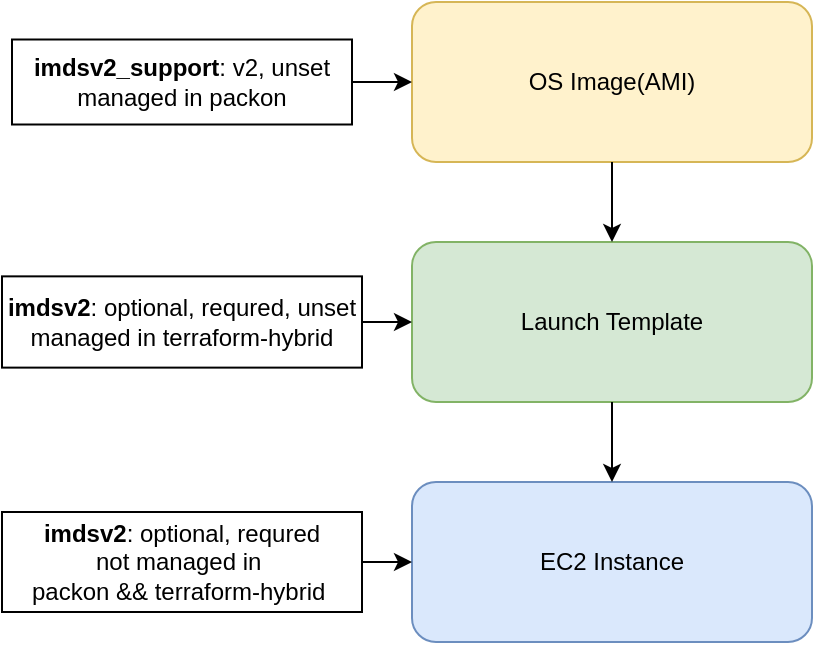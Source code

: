 <mxfile version="24.0.4" type="github" pages="3">
  <diagram name="Page-1" id="pGbOxdvhejuG6cvHP6bT">
    <mxGraphModel dx="1434" dy="795" grid="1" gridSize="10" guides="1" tooltips="1" connect="1" arrows="1" fold="1" page="1" pageScale="1" pageWidth="850" pageHeight="1100" math="0" shadow="0">
      <root>
        <mxCell id="0" />
        <mxCell id="1" parent="0" />
        <mxCell id="qsgLCM90UYcvNnULySri-1" value="OS Image(AMI)" style="rounded=1;whiteSpace=wrap;html=1;fillColor=#fff2cc;strokeColor=#d6b656;" vertex="1" parent="1">
          <mxGeometry x="240" y="160" width="200" height="80" as="geometry" />
        </mxCell>
        <mxCell id="qsgLCM90UYcvNnULySri-2" value="Launch Template" style="rounded=1;whiteSpace=wrap;html=1;fillColor=#d5e8d4;strokeColor=#82b366;" vertex="1" parent="1">
          <mxGeometry x="240" y="280" width="200" height="80" as="geometry" />
        </mxCell>
        <mxCell id="qsgLCM90UYcvNnULySri-3" value="EC2 Instance" style="rounded=1;whiteSpace=wrap;html=1;fillColor=#dae8fc;strokeColor=#6c8ebf;" vertex="1" parent="1">
          <mxGeometry x="240" y="400" width="200" height="80" as="geometry" />
        </mxCell>
        <mxCell id="qsgLCM90UYcvNnULySri-4" value="" style="endArrow=classic;html=1;rounded=0;exitX=0.5;exitY=1;exitDx=0;exitDy=0;entryX=0.5;entryY=0;entryDx=0;entryDy=0;" edge="1" parent="1" source="qsgLCM90UYcvNnULySri-1" target="qsgLCM90UYcvNnULySri-2">
          <mxGeometry width="50" height="50" relative="1" as="geometry">
            <mxPoint x="400" y="430" as="sourcePoint" />
            <mxPoint x="450" y="380" as="targetPoint" />
          </mxGeometry>
        </mxCell>
        <mxCell id="qsgLCM90UYcvNnULySri-7" value="" style="endArrow=classic;html=1;rounded=0;exitX=0.5;exitY=1;exitDx=0;exitDy=0;entryX=0.5;entryY=0;entryDx=0;entryDy=0;" edge="1" parent="1" source="qsgLCM90UYcvNnULySri-2" target="qsgLCM90UYcvNnULySri-3">
          <mxGeometry width="50" height="50" relative="1" as="geometry">
            <mxPoint x="350" y="250" as="sourcePoint" />
            <mxPoint x="350" y="290" as="targetPoint" />
          </mxGeometry>
        </mxCell>
        <mxCell id="qsgLCM90UYcvNnULySri-9" value="&lt;b&gt;imdsv2_support&lt;/b&gt;: v2, unset&lt;div&gt;managed in packon&lt;/div&gt;" style="text;html=1;align=center;verticalAlign=middle;whiteSpace=wrap;rounded=0;fillColor=none;strokeColor=default;" vertex="1" parent="1">
          <mxGeometry x="40" y="178.75" width="170" height="42.5" as="geometry" />
        </mxCell>
        <mxCell id="qsgLCM90UYcvNnULySri-10" value="&lt;b&gt;imdsv2&lt;/b&gt;: optional, requred, unset&lt;div&gt;managed in terraform-hybrid&lt;/div&gt;" style="text;html=1;align=center;verticalAlign=middle;whiteSpace=wrap;rounded=0;fillColor=none;strokeColor=default;" vertex="1" parent="1">
          <mxGeometry x="35" y="297.18" width="180" height="45.63" as="geometry" />
        </mxCell>
        <mxCell id="qsgLCM90UYcvNnULySri-11" value="&lt;b&gt;imdsv2&lt;/b&gt;: optional, requred&lt;div&gt;not managed in&amp;nbsp;&lt;/div&gt;&lt;div&gt;packon &amp;amp;&amp;amp; terraform-hybrid&amp;nbsp;&lt;/div&gt;" style="text;html=1;align=center;verticalAlign=middle;whiteSpace=wrap;rounded=0;fillColor=none;strokeColor=default;" vertex="1" parent="1">
          <mxGeometry x="35" y="415" width="180" height="50" as="geometry" />
        </mxCell>
        <mxCell id="qsgLCM90UYcvNnULySri-12" value="" style="endArrow=classic;html=1;rounded=0;exitX=1;exitY=0.5;exitDx=0;exitDy=0;entryX=0;entryY=0.5;entryDx=0;entryDy=0;" edge="1" parent="1" source="qsgLCM90UYcvNnULySri-9" target="qsgLCM90UYcvNnULySri-1">
          <mxGeometry width="50" height="50" relative="1" as="geometry">
            <mxPoint x="400" y="430" as="sourcePoint" />
            <mxPoint x="450" y="380" as="targetPoint" />
          </mxGeometry>
        </mxCell>
        <mxCell id="qsgLCM90UYcvNnULySri-13" value="" style="endArrow=classic;html=1;rounded=0;exitX=1;exitY=0.5;exitDx=0;exitDy=0;entryX=0;entryY=0.5;entryDx=0;entryDy=0;" edge="1" parent="1" source="qsgLCM90UYcvNnULySri-10" target="qsgLCM90UYcvNnULySri-2">
          <mxGeometry width="50" height="50" relative="1" as="geometry">
            <mxPoint x="400" y="430" as="sourcePoint" />
            <mxPoint x="450" y="380" as="targetPoint" />
          </mxGeometry>
        </mxCell>
        <mxCell id="qsgLCM90UYcvNnULySri-14" value="" style="endArrow=classic;html=1;rounded=0;exitX=1;exitY=0.5;exitDx=0;exitDy=0;entryX=0;entryY=0.5;entryDx=0;entryDy=0;" edge="1" parent="1" source="qsgLCM90UYcvNnULySri-11" target="qsgLCM90UYcvNnULySri-3">
          <mxGeometry width="50" height="50" relative="1" as="geometry">
            <mxPoint x="220" y="210" as="sourcePoint" />
            <mxPoint x="250" y="210" as="targetPoint" />
          </mxGeometry>
        </mxCell>
      </root>
    </mxGraphModel>
  </diagram>
  <diagram id="9MjycMkg6v-yk4EMfEoX" name="Page-2">
    <mxGraphModel dx="1434" dy="795" grid="1" gridSize="10" guides="1" tooltips="1" connect="1" arrows="1" fold="1" page="1" pageScale="1" pageWidth="850" pageHeight="1100" math="0" shadow="0">
      <root>
        <mxCell id="0" />
        <mxCell id="1" parent="0" />
        <mxCell id="gNe8xFG8GBkyROe3n-v3-4" value="" style="group" vertex="1" connectable="0" parent="1">
          <mxGeometry x="35" y="70" width="480" height="420" as="geometry" />
        </mxCell>
        <mxCell id="I1ec-UlRf_Hzmir3y2sW-1" value="OS Image(AMI)" style="rounded=1;whiteSpace=wrap;html=1;fillColor=#fff2cc;strokeColor=#d6b656;" vertex="1" parent="gNe8xFG8GBkyROe3n-v3-4">
          <mxGeometry x="205" y="90" width="200" height="80" as="geometry" />
        </mxCell>
        <mxCell id="I1ec-UlRf_Hzmir3y2sW-2" value="Launch Template" style="rounded=1;whiteSpace=wrap;html=1;fillColor=#d5e8d4;strokeColor=#82b366;" vertex="1" parent="gNe8xFG8GBkyROe3n-v3-4">
          <mxGeometry x="205" y="210" width="200" height="80" as="geometry" />
        </mxCell>
        <mxCell id="I1ec-UlRf_Hzmir3y2sW-3" value="EC2 Instance" style="rounded=1;whiteSpace=wrap;html=1;fillColor=#dae8fc;strokeColor=#6c8ebf;" vertex="1" parent="gNe8xFG8GBkyROe3n-v3-4">
          <mxGeometry x="205" y="330" width="200" height="80" as="geometry" />
        </mxCell>
        <mxCell id="sd0BgO31F__XHnU_FTU--1" value="&lt;b&gt;imdsv2_suport&lt;/b&gt;: unset" style="text;html=1;align=center;verticalAlign=middle;whiteSpace=wrap;rounded=0;fillColor=none;strokeColor=default;" vertex="1" parent="gNe8xFG8GBkyROe3n-v3-4">
          <mxGeometry x="5" y="108.75" width="170" height="41.25" as="geometry" />
        </mxCell>
        <mxCell id="sd0BgO31F__XHnU_FTU--2" value="&lt;b&gt;imdsv2&lt;/b&gt;: unset" style="text;html=1;align=center;verticalAlign=middle;whiteSpace=wrap;rounded=0;fillColor=none;strokeColor=default;" vertex="1" parent="gNe8xFG8GBkyROe3n-v3-4">
          <mxGeometry y="227.18" width="180" height="45.63" as="geometry" />
        </mxCell>
        <mxCell id="sd0BgO31F__XHnU_FTU--3" value="&lt;b&gt;imdsv2&lt;/b&gt;: optional&lt;span style=&quot;background-color: initial;&quot;&gt;&amp;nbsp;&lt;/span&gt;" style="text;html=1;align=center;verticalAlign=middle;whiteSpace=wrap;rounded=0;fillColor=none;strokeColor=default;" vertex="1" parent="gNe8xFG8GBkyROe3n-v3-4">
          <mxGeometry y="345" width="180" height="50" as="geometry" />
        </mxCell>
        <mxCell id="sd0BgO31F__XHnU_FTU--4" value="" style="endArrow=classic;html=1;rounded=0;exitX=1;exitY=0.5;exitDx=0;exitDy=0;" edge="1" parent="gNe8xFG8GBkyROe3n-v3-4" source="sd0BgO31F__XHnU_FTU--1" target="I1ec-UlRf_Hzmir3y2sW-1">
          <mxGeometry width="50" height="50" relative="1" as="geometry">
            <mxPoint x="365" y="360" as="sourcePoint" />
            <mxPoint x="415" y="310" as="targetPoint" />
          </mxGeometry>
        </mxCell>
        <mxCell id="sd0BgO31F__XHnU_FTU--6" value="" style="endArrow=classic;html=1;rounded=0;exitX=1;exitY=0.5;exitDx=0;exitDy=0;entryX=0;entryY=0.5;entryDx=0;entryDy=0;" edge="1" parent="gNe8xFG8GBkyROe3n-v3-4" source="sd0BgO31F__XHnU_FTU--3" target="I1ec-UlRf_Hzmir3y2sW-3">
          <mxGeometry width="50" height="50" relative="1" as="geometry">
            <mxPoint x="365" y="360" as="sourcePoint" />
            <mxPoint x="415" y="310" as="targetPoint" />
          </mxGeometry>
        </mxCell>
        <mxCell id="-3wxBzKBxFurftMvMDBJ-3" value="Centos7 &amp;amp;&amp;amp; Amazon-Linux2" style="text;html=1;align=center;verticalAlign=middle;whiteSpace=wrap;rounded=0;strokeColor=default;" vertex="1" parent="gNe8xFG8GBkyROe3n-v3-4">
          <mxGeometry x="95" width="230" height="60" as="geometry" />
        </mxCell>
        <mxCell id="BI2N1PgE0QgEI9yNgCh8-1" value="" style="endArrow=classic;html=1;rounded=0;exitX=0.5;exitY=1;exitDx=0;exitDy=0;" edge="1" parent="gNe8xFG8GBkyROe3n-v3-4" source="I1ec-UlRf_Hzmir3y2sW-1" target="I1ec-UlRf_Hzmir3y2sW-2">
          <mxGeometry width="50" height="50" relative="1" as="geometry">
            <mxPoint x="365" y="360" as="sourcePoint" />
            <mxPoint x="415" y="310" as="targetPoint" />
          </mxGeometry>
        </mxCell>
        <mxCell id="BI2N1PgE0QgEI9yNgCh8-2" value="" style="endArrow=classic;html=1;rounded=0;exitX=0.5;exitY=1;exitDx=0;exitDy=0;" edge="1" parent="gNe8xFG8GBkyROe3n-v3-4" source="I1ec-UlRf_Hzmir3y2sW-2" target="I1ec-UlRf_Hzmir3y2sW-3">
          <mxGeometry width="50" height="50" relative="1" as="geometry">
            <mxPoint x="195" y="149" as="sourcePoint" />
            <mxPoint x="225" y="150" as="targetPoint" />
          </mxGeometry>
        </mxCell>
        <mxCell id="_GzUV3HZ2y7ysuWBrK5U-1" value="" style="edgeStyle=orthogonalEdgeStyle;rounded=0;orthogonalLoop=1;jettySize=auto;html=1;" edge="1" parent="gNe8xFG8GBkyROe3n-v3-4" source="sd0BgO31F__XHnU_FTU--1" target="I1ec-UlRf_Hzmir3y2sW-1">
          <mxGeometry relative="1" as="geometry" />
        </mxCell>
        <mxCell id="sd0BgO31F__XHnU_FTU--5" value="" style="endArrow=classic;html=1;rounded=0;exitX=1;exitY=0.5;exitDx=0;exitDy=0;entryX=0;entryY=0.5;entryDx=0;entryDy=0;" edge="1" parent="gNe8xFG8GBkyROe3n-v3-4" source="sd0BgO31F__XHnU_FTU--2" target="I1ec-UlRf_Hzmir3y2sW-2">
          <mxGeometry width="50" height="50" relative="1" as="geometry">
            <mxPoint x="185" y="139" as="sourcePoint" />
            <mxPoint x="215" y="140" as="targetPoint" />
          </mxGeometry>
        </mxCell>
        <mxCell id="gNe8xFG8GBkyROe3n-v3-19" value="" style="group" vertex="1" connectable="0" parent="1">
          <mxGeometry x="540" y="70" width="405" height="410" as="geometry" />
        </mxCell>
        <mxCell id="gNe8xFG8GBkyROe3n-v3-20" value="OS Image(AMI)" style="rounded=1;whiteSpace=wrap;html=1;fillColor=#fff2cc;strokeColor=#d6b656;" vertex="1" parent="gNe8xFG8GBkyROe3n-v3-19">
          <mxGeometry x="205" y="90" width="200" height="80" as="geometry" />
        </mxCell>
        <mxCell id="gNe8xFG8GBkyROe3n-v3-21" value="Launch Template" style="rounded=1;whiteSpace=wrap;html=1;fillColor=#d5e8d4;strokeColor=#82b366;" vertex="1" parent="gNe8xFG8GBkyROe3n-v3-19">
          <mxGeometry x="205" y="210" width="200" height="80" as="geometry" />
        </mxCell>
        <mxCell id="gNe8xFG8GBkyROe3n-v3-22" value="EC2 Instance" style="rounded=1;whiteSpace=wrap;html=1;fillColor=#dae8fc;strokeColor=#6c8ebf;" vertex="1" parent="gNe8xFG8GBkyROe3n-v3-19">
          <mxGeometry x="205" y="330" width="200" height="80" as="geometry" />
        </mxCell>
        <mxCell id="gNe8xFG8GBkyROe3n-v3-23" value="&lt;b&gt;imdsv2_suport&lt;/b&gt;: &lt;font color=&quot;#ff0000&quot;&gt;v2&lt;/font&gt;" style="text;html=1;align=center;verticalAlign=middle;whiteSpace=wrap;rounded=0;fillColor=none;strokeColor=default;" vertex="1" parent="gNe8xFG8GBkyROe3n-v3-19">
          <mxGeometry x="5" y="108.75" width="170" height="41.25" as="geometry" />
        </mxCell>
        <mxCell id="gNe8xFG8GBkyROe3n-v3-24" value="&lt;b&gt;imdsv2&lt;/b&gt;: unset" style="text;html=1;align=center;verticalAlign=middle;whiteSpace=wrap;rounded=0;fillColor=none;strokeColor=default;" vertex="1" parent="gNe8xFG8GBkyROe3n-v3-19">
          <mxGeometry y="227.18" width="180" height="45.63" as="geometry" />
        </mxCell>
        <mxCell id="gNe8xFG8GBkyROe3n-v3-25" value="&lt;b&gt;imdsv2&lt;/b&gt;: &lt;font color=&quot;#ff0000&quot;&gt;required&lt;/font&gt;&lt;span style=&quot;background-color: initial;&quot;&gt;&amp;nbsp;&lt;/span&gt;" style="text;html=1;align=center;verticalAlign=middle;whiteSpace=wrap;rounded=0;fillColor=none;strokeColor=default;" vertex="1" parent="gNe8xFG8GBkyROe3n-v3-19">
          <mxGeometry y="345" width="180" height="50" as="geometry" />
        </mxCell>
        <mxCell id="gNe8xFG8GBkyROe3n-v3-26" value="" style="endArrow=classic;html=1;rounded=0;exitX=1;exitY=0.5;exitDx=0;exitDy=0;" edge="1" parent="gNe8xFG8GBkyROe3n-v3-19" source="gNe8xFG8GBkyROe3n-v3-23" target="gNe8xFG8GBkyROe3n-v3-20">
          <mxGeometry width="50" height="50" relative="1" as="geometry">
            <mxPoint x="365" y="360" as="sourcePoint" />
            <mxPoint x="415" y="310" as="targetPoint" />
          </mxGeometry>
        </mxCell>
        <mxCell id="gNe8xFG8GBkyROe3n-v3-27" value="" style="endArrow=classic;html=1;rounded=0;exitX=1;exitY=0.5;exitDx=0;exitDy=0;entryX=0;entryY=0.5;entryDx=0;entryDy=0;" edge="1" parent="gNe8xFG8GBkyROe3n-v3-19" source="gNe8xFG8GBkyROe3n-v3-25" target="gNe8xFG8GBkyROe3n-v3-22">
          <mxGeometry width="50" height="50" relative="1" as="geometry">
            <mxPoint x="365" y="360" as="sourcePoint" />
            <mxPoint x="415" y="310" as="targetPoint" />
          </mxGeometry>
        </mxCell>
        <mxCell id="gNe8xFG8GBkyROe3n-v3-28" value="Amazon-Linux2023" style="text;html=1;align=center;verticalAlign=middle;whiteSpace=wrap;rounded=0;strokeColor=default;" vertex="1" parent="gNe8xFG8GBkyROe3n-v3-19">
          <mxGeometry x="95" width="230" height="60" as="geometry" />
        </mxCell>
        <mxCell id="gNe8xFG8GBkyROe3n-v3-29" value="" style="endArrow=classic;html=1;rounded=0;exitX=0.5;exitY=1;exitDx=0;exitDy=0;" edge="1" parent="gNe8xFG8GBkyROe3n-v3-19" source="gNe8xFG8GBkyROe3n-v3-20" target="gNe8xFG8GBkyROe3n-v3-21">
          <mxGeometry width="50" height="50" relative="1" as="geometry">
            <mxPoint x="365" y="360" as="sourcePoint" />
            <mxPoint x="415" y="310" as="targetPoint" />
          </mxGeometry>
        </mxCell>
        <mxCell id="gNe8xFG8GBkyROe3n-v3-30" value="" style="endArrow=classic;html=1;rounded=0;exitX=0.5;exitY=1;exitDx=0;exitDy=0;" edge="1" parent="gNe8xFG8GBkyROe3n-v3-19" source="gNe8xFG8GBkyROe3n-v3-21" target="gNe8xFG8GBkyROe3n-v3-22">
          <mxGeometry width="50" height="50" relative="1" as="geometry">
            <mxPoint x="195" y="149" as="sourcePoint" />
            <mxPoint x="225" y="150" as="targetPoint" />
          </mxGeometry>
        </mxCell>
        <mxCell id="gNe8xFG8GBkyROe3n-v3-31" value="" style="edgeStyle=orthogonalEdgeStyle;rounded=0;orthogonalLoop=1;jettySize=auto;html=1;" edge="1" parent="gNe8xFG8GBkyROe3n-v3-19" source="gNe8xFG8GBkyROe3n-v3-23" target="gNe8xFG8GBkyROe3n-v3-20">
          <mxGeometry relative="1" as="geometry" />
        </mxCell>
        <mxCell id="gNe8xFG8GBkyROe3n-v3-32" value="" style="endArrow=classic;html=1;rounded=0;exitX=1;exitY=0.5;exitDx=0;exitDy=0;entryX=0;entryY=0.5;entryDx=0;entryDy=0;" edge="1" parent="gNe8xFG8GBkyROe3n-v3-19" source="gNe8xFG8GBkyROe3n-v3-24" target="gNe8xFG8GBkyROe3n-v3-21">
          <mxGeometry width="50" height="50" relative="1" as="geometry">
            <mxPoint x="185" y="139" as="sourcePoint" />
            <mxPoint x="215" y="140" as="targetPoint" />
          </mxGeometry>
        </mxCell>
      </root>
    </mxGraphModel>
  </diagram>
  <diagram name="Page-3" id="2ZjYKfuTJH3mokJy6_EL">
    <mxGraphModel dx="1434" dy="795" grid="1" gridSize="10" guides="1" tooltips="1" connect="1" arrows="1" fold="1" page="1" pageScale="1" pageWidth="850" pageHeight="1100" math="0" shadow="0">
      <root>
        <mxCell id="VZwNgby4mi_kLbetZArk-0" />
        <mxCell id="VZwNgby4mi_kLbetZArk-1" parent="VZwNgby4mi_kLbetZArk-0" />
        <mxCell id="UaD3wmOP58oKiTzsmLkt-2" value="" style="group" vertex="1" connectable="0" parent="VZwNgby4mi_kLbetZArk-1">
          <mxGeometry x="35" y="160" width="405" height="320" as="geometry" />
        </mxCell>
        <mxCell id="VZwNgby4mi_kLbetZArk-2" value="OS Image(AMI)" style="rounded=1;whiteSpace=wrap;html=1;fillColor=#fff2cc;strokeColor=#d6b656;" vertex="1" parent="UaD3wmOP58oKiTzsmLkt-2">
          <mxGeometry x="205" width="200" height="80" as="geometry" />
        </mxCell>
        <mxCell id="VZwNgby4mi_kLbetZArk-3" value="Launch Template" style="rounded=1;whiteSpace=wrap;html=1;fillColor=#d5e8d4;strokeColor=#82b366;" vertex="1" parent="UaD3wmOP58oKiTzsmLkt-2">
          <mxGeometry x="205" y="120" width="200" height="80" as="geometry" />
        </mxCell>
        <mxCell id="VZwNgby4mi_kLbetZArk-4" value="EC2 Instance" style="rounded=1;whiteSpace=wrap;html=1;fillColor=#dae8fc;strokeColor=#6c8ebf;" vertex="1" parent="UaD3wmOP58oKiTzsmLkt-2">
          <mxGeometry x="205" y="240" width="200" height="80" as="geometry" />
        </mxCell>
        <mxCell id="VZwNgby4mi_kLbetZArk-6" value="&lt;b&gt;imdsv2_suport&lt;/b&gt;: v2, unset" style="text;html=1;align=center;verticalAlign=middle;whiteSpace=wrap;rounded=0;fillColor=none;strokeColor=default;" vertex="1" parent="UaD3wmOP58oKiTzsmLkt-2">
          <mxGeometry x="5" y="18.75" width="170" height="41.25" as="geometry" />
        </mxCell>
        <mxCell id="VZwNgby4mi_kLbetZArk-7" value="&lt;b&gt;imdsv2&lt;/b&gt;: &lt;font color=&quot;#ff0000&quot;&gt;optional&lt;/font&gt;" style="text;html=1;align=center;verticalAlign=middle;whiteSpace=wrap;rounded=0;fillColor=none;strokeColor=default;" vertex="1" parent="UaD3wmOP58oKiTzsmLkt-2">
          <mxGeometry y="137.18" width="180" height="45.63" as="geometry" />
        </mxCell>
        <mxCell id="VZwNgby4mi_kLbetZArk-8" value="&lt;b&gt;imdsv2&lt;/b&gt;: &lt;font color=&quot;#ff0000&quot;&gt;optional&lt;span style=&quot;background-color: initial;&quot;&gt;&amp;nbsp;&lt;/span&gt;&lt;/font&gt;" style="text;html=1;align=center;verticalAlign=middle;whiteSpace=wrap;rounded=0;fillColor=none;strokeColor=default;" vertex="1" parent="UaD3wmOP58oKiTzsmLkt-2">
          <mxGeometry y="255" width="180" height="50" as="geometry" />
        </mxCell>
        <mxCell id="VZwNgby4mi_kLbetZArk-9" value="" style="endArrow=classic;html=1;rounded=0;exitX=1;exitY=0.5;exitDx=0;exitDy=0;" edge="1" parent="UaD3wmOP58oKiTzsmLkt-2" source="VZwNgby4mi_kLbetZArk-6" target="VZwNgby4mi_kLbetZArk-2">
          <mxGeometry width="50" height="50" relative="1" as="geometry">
            <mxPoint x="365" y="270" as="sourcePoint" />
            <mxPoint x="415" y="220" as="targetPoint" />
          </mxGeometry>
        </mxCell>
        <mxCell id="VZwNgby4mi_kLbetZArk-10" value="" style="endArrow=classic;html=1;rounded=0;exitX=1;exitY=0.5;exitDx=0;exitDy=0;entryX=0;entryY=0.5;entryDx=0;entryDy=0;" edge="1" parent="UaD3wmOP58oKiTzsmLkt-2" source="VZwNgby4mi_kLbetZArk-7" target="VZwNgby4mi_kLbetZArk-3">
          <mxGeometry width="50" height="50" relative="1" as="geometry">
            <mxPoint x="185" y="49" as="sourcePoint" />
            <mxPoint x="215" y="50" as="targetPoint" />
          </mxGeometry>
        </mxCell>
        <mxCell id="VZwNgby4mi_kLbetZArk-11" value="" style="endArrow=classic;html=1;rounded=0;exitX=1;exitY=0.5;exitDx=0;exitDy=0;entryX=0;entryY=0.5;entryDx=0;entryDy=0;" edge="1" parent="UaD3wmOP58oKiTzsmLkt-2" source="VZwNgby4mi_kLbetZArk-8" target="VZwNgby4mi_kLbetZArk-4">
          <mxGeometry width="50" height="50" relative="1" as="geometry">
            <mxPoint x="365" y="270" as="sourcePoint" />
            <mxPoint x="415" y="220" as="targetPoint" />
          </mxGeometry>
        </mxCell>
        <mxCell id="VZwNgby4mi_kLbetZArk-12" value="" style="endArrow=classic;html=1;rounded=0;exitX=0.5;exitY=1;exitDx=0;exitDy=0;" edge="1" parent="UaD3wmOP58oKiTzsmLkt-2" source="VZwNgby4mi_kLbetZArk-2" target="VZwNgby4mi_kLbetZArk-3">
          <mxGeometry width="50" height="50" relative="1" as="geometry">
            <mxPoint x="365" y="270" as="sourcePoint" />
            <mxPoint x="415" y="220" as="targetPoint" />
          </mxGeometry>
        </mxCell>
        <mxCell id="VZwNgby4mi_kLbetZArk-13" value="" style="endArrow=classic;html=1;rounded=0;exitX=0.5;exitY=1;exitDx=0;exitDy=0;" edge="1" parent="UaD3wmOP58oKiTzsmLkt-2" source="VZwNgby4mi_kLbetZArk-3" target="VZwNgby4mi_kLbetZArk-4">
          <mxGeometry width="50" height="50" relative="1" as="geometry">
            <mxPoint x="195" y="59" as="sourcePoint" />
            <mxPoint x="225" y="60" as="targetPoint" />
          </mxGeometry>
        </mxCell>
        <mxCell id="VZwNgby4mi_kLbetZArk-5" value="" style="edgeStyle=orthogonalEdgeStyle;rounded=0;orthogonalLoop=1;jettySize=auto;html=1;" edge="1" parent="UaD3wmOP58oKiTzsmLkt-2" source="VZwNgby4mi_kLbetZArk-6" target="VZwNgby4mi_kLbetZArk-2">
          <mxGeometry relative="1" as="geometry" />
        </mxCell>
      </root>
    </mxGraphModel>
  </diagram>
</mxfile>
